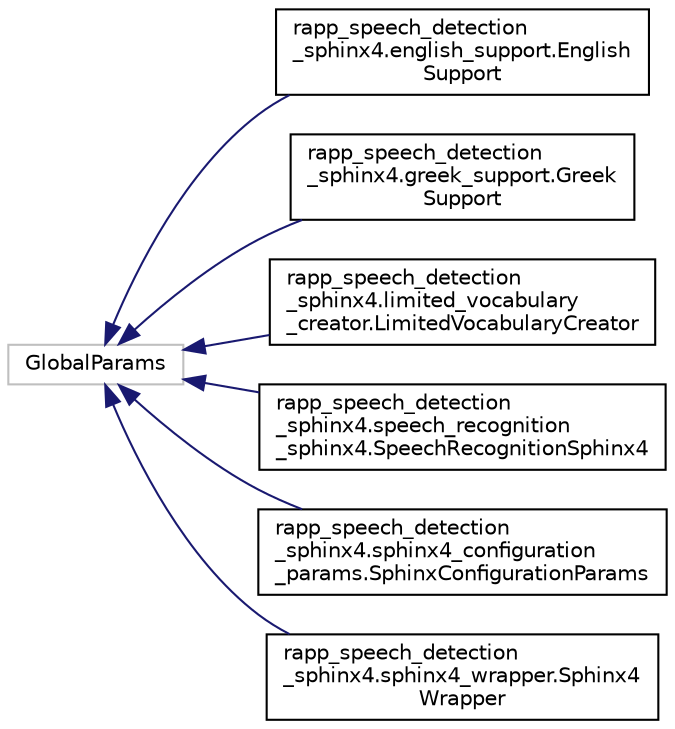 digraph "Graphical Class Hierarchy"
{
  edge [fontname="Helvetica",fontsize="10",labelfontname="Helvetica",labelfontsize="10"];
  node [fontname="Helvetica",fontsize="10",shape=record];
  rankdir="LR";
  Node1 [label="GlobalParams",height=0.2,width=0.4,color="grey75", fillcolor="white", style="filled"];
  Node1 -> Node2 [dir="back",color="midnightblue",fontsize="10",style="solid",fontname="Helvetica"];
  Node2 [label="rapp_speech_detection\l_sphinx4.english_support.English\lSupport",height=0.2,width=0.4,color="black", fillcolor="white", style="filled",URL="$classrapp__speech__detection__sphinx4_1_1english__support_1_1EnglishSupport.html",tooltip="Allows the creation of configuration files for English Sphinx speech recognition. ..."];
  Node1 -> Node3 [dir="back",color="midnightblue",fontsize="10",style="solid",fontname="Helvetica"];
  Node3 [label="rapp_speech_detection\l_sphinx4.greek_support.Greek\lSupport",height=0.2,width=0.4,color="black", fillcolor="white", style="filled",URL="$classrapp__speech__detection__sphinx4_1_1greek__support_1_1GreekSupport.html",tooltip="Allows the creation of configuration files for Greek Sphinx speech recognition. "];
  Node1 -> Node4 [dir="back",color="midnightblue",fontsize="10",style="solid",fontname="Helvetica"];
  Node4 [label="rapp_speech_detection\l_sphinx4.limited_vocabulary\l_creator.LimitedVocabularyCreator",height=0.2,width=0.4,color="black", fillcolor="white", style="filled",URL="$classrapp__speech__detection__sphinx4_1_1limited__vocabulary__creator_1_1LimitedVocabularyCreator.html",tooltip="Creates temporary configuration files for the input limited vocabulary. "];
  Node1 -> Node5 [dir="back",color="midnightblue",fontsize="10",style="solid",fontname="Helvetica"];
  Node5 [label="rapp_speech_detection\l_sphinx4.speech_recognition\l_sphinx4.SpeechRecognitionSphinx4",height=0.2,width=0.4,color="black", fillcolor="white", style="filled",URL="$classrapp__speech__detection__sphinx4_1_1speech__recognition__sphinx4_1_1SpeechRecognitionSphinx4.html",tooltip="Provides a complete Rapp Sphinx Entity. "];
  Node1 -> Node6 [dir="back",color="midnightblue",fontsize="10",style="solid",fontname="Helvetica"];
  Node6 [label="rapp_speech_detection\l_sphinx4.sphinx4_configuration\l_params.SphinxConfigurationParams",height=0.2,width=0.4,color="black", fillcolor="white", style="filled",URL="$classrapp__speech__detection__sphinx4_1_1sphinx4__configuration__params_1_1SphinxConfigurationParams.html",tooltip="Contains the parameters required for the Sphinx configuration. "];
  Node1 -> Node7 [dir="back",color="midnightblue",fontsize="10",style="solid",fontname="Helvetica"];
  Node7 [label="rapp_speech_detection\l_sphinx4.sphinx4_wrapper.Sphinx4\lWrapper",height=0.2,width=0.4,color="black", fillcolor="white", style="filled",URL="$classrapp__speech__detection__sphinx4_1_1sphinx4__wrapper_1_1Sphinx4Wrapper.html",tooltip="Contains the Sphinx subprocess and is responsible for configuring Sphinx and performing the recogniti..."];
}
